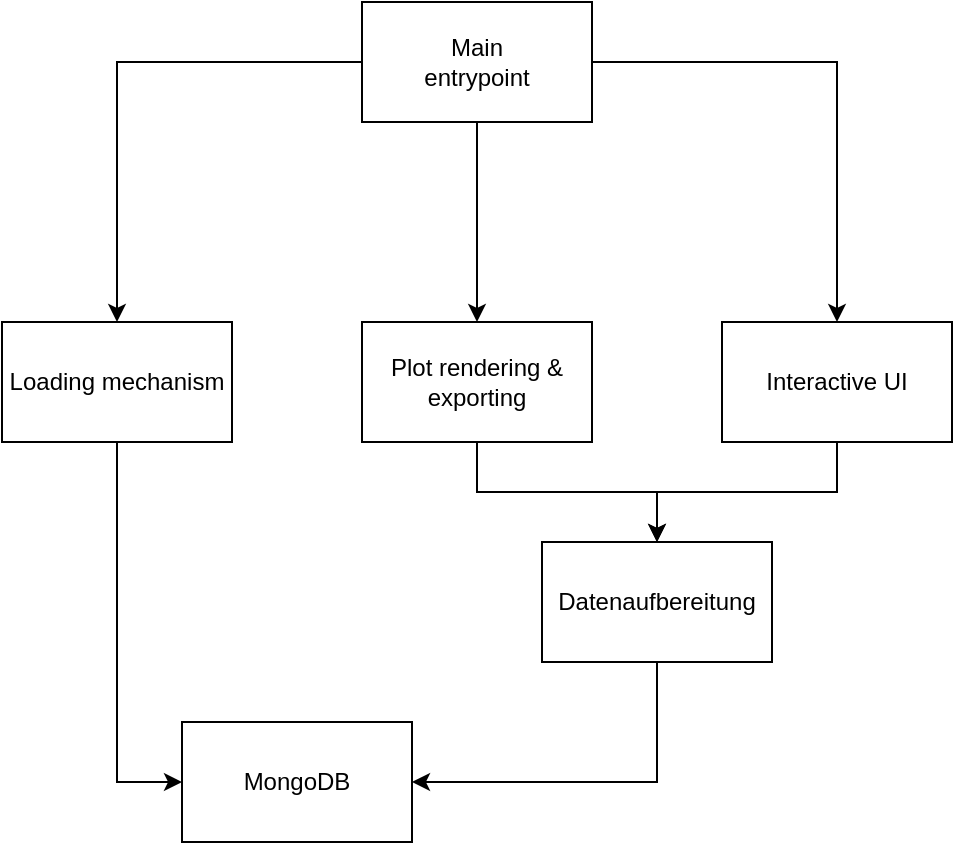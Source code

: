 <mxfile version="24.7.8">
  <diagram name="Page-1" id="PUxXQZ-slHLc7LS0RAwK">
    <mxGraphModel dx="2074" dy="1195" grid="1" gridSize="10" guides="1" tooltips="1" connect="1" arrows="1" fold="1" page="1" pageScale="1" pageWidth="850" pageHeight="1100" math="0" shadow="0">
      <root>
        <mxCell id="0" />
        <mxCell id="1" parent="0" />
        <mxCell id="YFfPmVTnKHHL20k1K9A--8" style="edgeStyle=orthogonalEdgeStyle;rounded=0;orthogonalLoop=1;jettySize=auto;html=1;entryX=0.5;entryY=0;entryDx=0;entryDy=0;" parent="1" source="YFfPmVTnKHHL20k1K9A--1" target="YFfPmVTnKHHL20k1K9A--3" edge="1">
          <mxGeometry relative="1" as="geometry" />
        </mxCell>
        <mxCell id="YFfPmVTnKHHL20k1K9A--9" style="edgeStyle=orthogonalEdgeStyle;rounded=0;orthogonalLoop=1;jettySize=auto;html=1;entryX=0.5;entryY=0;entryDx=0;entryDy=0;" parent="1" source="YFfPmVTnKHHL20k1K9A--1" target="YFfPmVTnKHHL20k1K9A--4" edge="1">
          <mxGeometry relative="1" as="geometry" />
        </mxCell>
        <mxCell id="YFfPmVTnKHHL20k1K9A--10" style="edgeStyle=orthogonalEdgeStyle;rounded=0;orthogonalLoop=1;jettySize=auto;html=1;entryX=0.5;entryY=0;entryDx=0;entryDy=0;" parent="1" source="YFfPmVTnKHHL20k1K9A--1" target="YFfPmVTnKHHL20k1K9A--5" edge="1">
          <mxGeometry relative="1" as="geometry" />
        </mxCell>
        <mxCell id="YFfPmVTnKHHL20k1K9A--1" value="Main&lt;div&gt;entrypoint&lt;/div&gt;" style="rounded=0;whiteSpace=wrap;html=1;" parent="1" vertex="1">
          <mxGeometry x="360" y="160" width="115" height="60" as="geometry" />
        </mxCell>
        <mxCell id="YFfPmVTnKHHL20k1K9A--11" style="edgeStyle=orthogonalEdgeStyle;rounded=0;orthogonalLoop=1;jettySize=auto;html=1;entryX=0;entryY=0.5;entryDx=0;entryDy=0;" parent="1" source="YFfPmVTnKHHL20k1K9A--3" target="YFfPmVTnKHHL20k1K9A--6" edge="1">
          <mxGeometry relative="1" as="geometry" />
        </mxCell>
        <mxCell id="YFfPmVTnKHHL20k1K9A--3" value="Loading mechanism" style="rounded=0;whiteSpace=wrap;html=1;" parent="1" vertex="1">
          <mxGeometry x="180" y="320" width="115" height="60" as="geometry" />
        </mxCell>
        <mxCell id="tVopMtu7INZ87qsOkfbR-3" style="edgeStyle=orthogonalEdgeStyle;rounded=0;orthogonalLoop=1;jettySize=auto;html=1;entryX=0.5;entryY=0;entryDx=0;entryDy=0;" edge="1" parent="1" source="YFfPmVTnKHHL20k1K9A--4" target="YFfPmVTnKHHL20k1K9A--7">
          <mxGeometry relative="1" as="geometry" />
        </mxCell>
        <mxCell id="YFfPmVTnKHHL20k1K9A--4" value="Plot rendering &amp;amp; exporting" style="rounded=0;whiteSpace=wrap;html=1;" parent="1" vertex="1">
          <mxGeometry x="360" y="320" width="115" height="60" as="geometry" />
        </mxCell>
        <mxCell id="tVopMtu7INZ87qsOkfbR-4" style="edgeStyle=orthogonalEdgeStyle;rounded=0;orthogonalLoop=1;jettySize=auto;html=1;entryX=0.5;entryY=0;entryDx=0;entryDy=0;" edge="1" parent="1" source="YFfPmVTnKHHL20k1K9A--5" target="YFfPmVTnKHHL20k1K9A--7">
          <mxGeometry relative="1" as="geometry" />
        </mxCell>
        <mxCell id="YFfPmVTnKHHL20k1K9A--5" value="Interactive UI" style="rounded=0;whiteSpace=wrap;html=1;" parent="1" vertex="1">
          <mxGeometry x="540" y="320" width="115" height="60" as="geometry" />
        </mxCell>
        <mxCell id="YFfPmVTnKHHL20k1K9A--6" value="MongoDB" style="rounded=0;whiteSpace=wrap;html=1;" parent="1" vertex="1">
          <mxGeometry x="270" y="520" width="115" height="60" as="geometry" />
        </mxCell>
        <mxCell id="tVopMtu7INZ87qsOkfbR-1" style="edgeStyle=orthogonalEdgeStyle;rounded=0;orthogonalLoop=1;jettySize=auto;html=1;entryX=1;entryY=0.5;entryDx=0;entryDy=0;" edge="1" parent="1" source="YFfPmVTnKHHL20k1K9A--7" target="YFfPmVTnKHHL20k1K9A--6">
          <mxGeometry relative="1" as="geometry">
            <Array as="points">
              <mxPoint x="508" y="550" />
            </Array>
          </mxGeometry>
        </mxCell>
        <mxCell id="YFfPmVTnKHHL20k1K9A--7" value="Datenaufbereitung" style="rounded=0;whiteSpace=wrap;html=1;fontSize=12;" parent="1" vertex="1">
          <mxGeometry x="450" y="430" width="115" height="60" as="geometry" />
        </mxCell>
      </root>
    </mxGraphModel>
  </diagram>
</mxfile>
